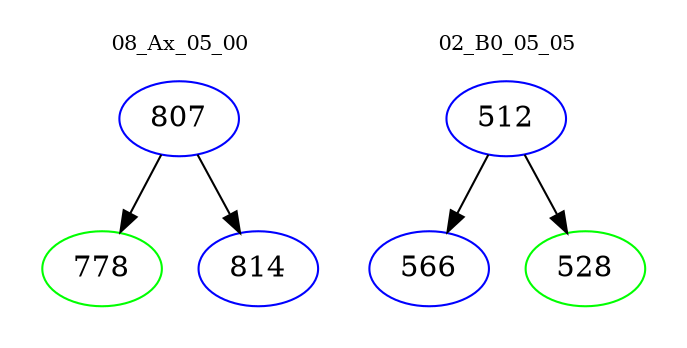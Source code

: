 digraph{
subgraph cluster_0 {
color = white
label = "08_Ax_05_00";
fontsize=10;
T0_807 [label="807", color="blue"]
T0_807 -> T0_778 [color="black"]
T0_778 [label="778", color="green"]
T0_807 -> T0_814 [color="black"]
T0_814 [label="814", color="blue"]
}
subgraph cluster_1 {
color = white
label = "02_B0_05_05";
fontsize=10;
T1_512 [label="512", color="blue"]
T1_512 -> T1_566 [color="black"]
T1_566 [label="566", color="blue"]
T1_512 -> T1_528 [color="black"]
T1_528 [label="528", color="green"]
}
}
